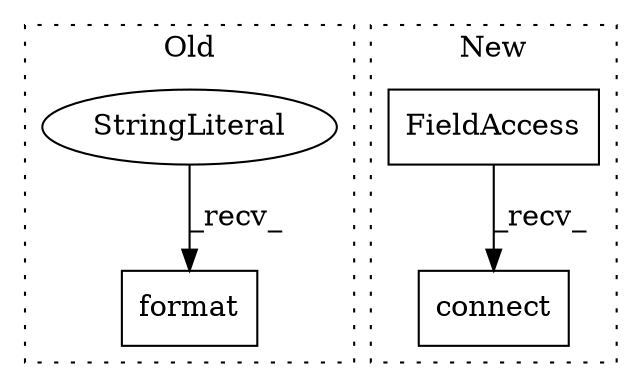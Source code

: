 digraph G {
subgraph cluster0 {
1 [label="format" a="32" s="3650,3668" l="7,1" shape="box"];
3 [label="StringLiteral" a="45" s="3619" l="30" shape="ellipse"];
label = "Old";
style="dotted";
}
subgraph cluster1 {
2 [label="connect" a="32" s="2027,2056" l="8,1" shape="box"];
4 [label="FieldAccess" a="22" s="2003" l="23" shape="box"];
label = "New";
style="dotted";
}
3 -> 1 [label="_recv_"];
4 -> 2 [label="_recv_"];
}